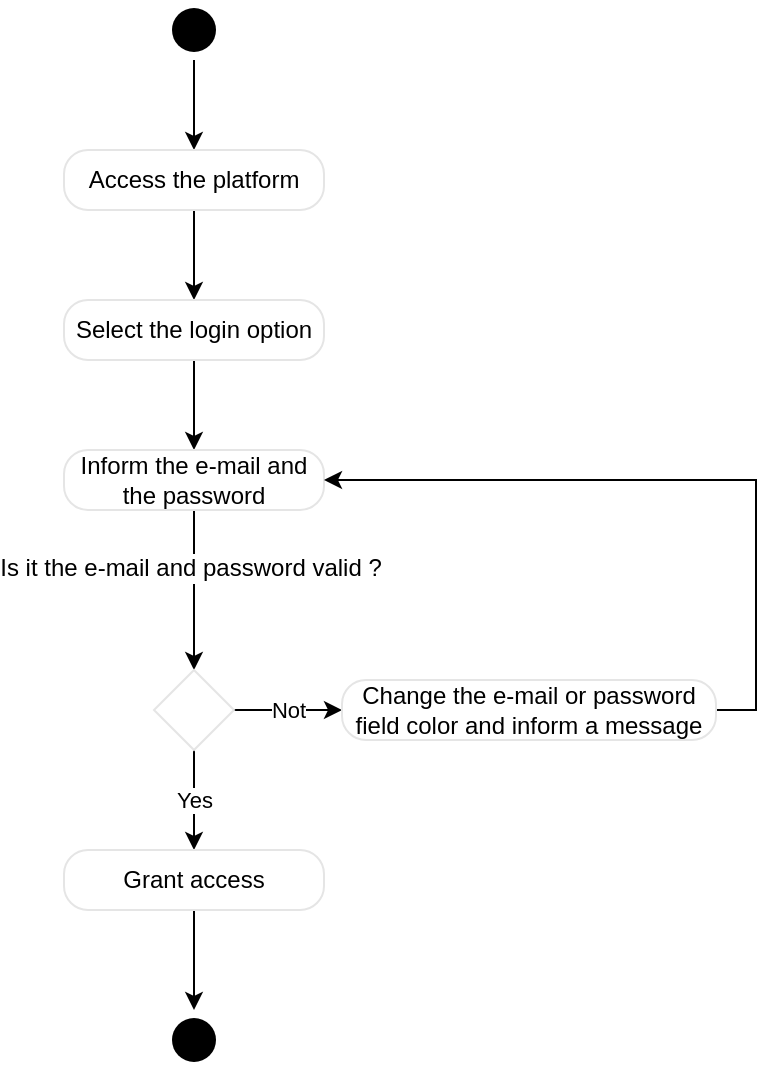 <mxfile version="10.6.7" type="device"><diagram id="WFpB8vcNrH7p7pJ3ZmiU" name="Page-1"><mxGraphModel dx="1380" dy="559" grid="1" gridSize="10" guides="1" tooltips="1" connect="1" arrows="1" fold="1" page="1" pageScale="1" pageWidth="827" pageHeight="1169" math="0" shadow="0"><root><mxCell id="0"/><mxCell id="1" parent="0"/><mxCell id="CXE8C3VurND8vPaSKY2t-8" style="edgeStyle=orthogonalEdgeStyle;rounded=0;orthogonalLoop=1;jettySize=auto;html=1;exitX=0.5;exitY=1;exitDx=0;exitDy=0;" parent="1" source="CXE8C3VurND8vPaSKY2t-4" target="CXE8C3VurND8vPaSKY2t-6" edge="1"><mxGeometry relative="1" as="geometry"/></mxCell><mxCell id="CXE8C3VurND8vPaSKY2t-4" value="" style="ellipse;html=1;shape=startState;fillColor=#000000;strokeColor=none;" parent="1" vertex="1"><mxGeometry x="325" y="155" width="30" height="30" as="geometry"/></mxCell><mxCell id="CXE8C3VurND8vPaSKY2t-14" style="edgeStyle=orthogonalEdgeStyle;rounded=0;orthogonalLoop=1;jettySize=auto;html=1;" parent="1" source="CXE8C3VurND8vPaSKY2t-6" target="CXE8C3VurND8vPaSKY2t-11" edge="1"><mxGeometry relative="1" as="geometry"/></mxCell><mxCell id="CXE8C3VurND8vPaSKY2t-6" value="Access the platform" style="rounded=1;whiteSpace=wrap;html=1;arcSize=40;fontColor=#000000;fillColor=#FFFFFF;strokeColor=#e5e5e5;" parent="1" vertex="1"><mxGeometry x="275" y="230" width="130" height="30" as="geometry"/></mxCell><mxCell id="CXE8C3VurND8vPaSKY2t-13" style="edgeStyle=orthogonalEdgeStyle;rounded=0;orthogonalLoop=1;jettySize=auto;html=1;entryX=0.5;entryY=0;entryDx=0;entryDy=0;" parent="1" source="CXE8C3VurND8vPaSKY2t-11" target="CXE8C3VurND8vPaSKY2t-12" edge="1"><mxGeometry relative="1" as="geometry"/></mxCell><mxCell id="CXE8C3VurND8vPaSKY2t-11" value="Select the login option" style="rounded=1;whiteSpace=wrap;html=1;arcSize=40;fontColor=#000000;fillColor=#FFFFFF;strokeColor=#e5e5e5;" parent="1" vertex="1"><mxGeometry x="275" y="305" width="130" height="30" as="geometry"/></mxCell><mxCell id="CXE8C3VurND8vPaSKY2t-16" style="edgeStyle=orthogonalEdgeStyle;rounded=0;orthogonalLoop=1;jettySize=auto;html=1;exitX=0.5;exitY=1;exitDx=0;exitDy=0;entryX=0.5;entryY=0;entryDx=0;entryDy=0;" parent="1" source="CXE8C3VurND8vPaSKY2t-12" target="CXE8C3VurND8vPaSKY2t-15" edge="1"><mxGeometry relative="1" as="geometry"/></mxCell><mxCell id="CXE8C3VurND8vPaSKY2t-24" value="Is it the e-mail and password valid ?" style="text;html=1;resizable=0;points=[];align=center;verticalAlign=middle;labelBackgroundColor=#ffffff;" parent="CXE8C3VurND8vPaSKY2t-16" vertex="1" connectable="0"><mxGeometry x="-0.276" y="-2" relative="1" as="geometry"><mxPoint as="offset"/></mxGeometry></mxCell><mxCell id="CXE8C3VurND8vPaSKY2t-12" value="Inform the e-mail and the password&lt;br&gt;" style="rounded=1;whiteSpace=wrap;html=1;arcSize=40;fontColor=#000000;fillColor=#FFFFFF;strokeColor=#e5e5e5;" parent="1" vertex="1"><mxGeometry x="275" y="380" width="130" height="30" as="geometry"/></mxCell><mxCell id="CXE8C3VurND8vPaSKY2t-20" value="Not" style="edgeStyle=orthogonalEdgeStyle;rounded=0;orthogonalLoop=1;jettySize=auto;html=1;" parent="1" source="CXE8C3VurND8vPaSKY2t-15" target="CXE8C3VurND8vPaSKY2t-17" edge="1"><mxGeometry relative="1" as="geometry"/></mxCell><mxCell id="CXE8C3VurND8vPaSKY2t-27" value="Yes" style="edgeStyle=orthogonalEdgeStyle;rounded=0;orthogonalLoop=1;jettySize=auto;html=1;exitX=0.5;exitY=1;exitDx=0;exitDy=0;entryX=0.5;entryY=0;entryDx=0;entryDy=0;" parent="1" source="CXE8C3VurND8vPaSKY2t-15" target="CXE8C3VurND8vPaSKY2t-26" edge="1"><mxGeometry relative="1" as="geometry"/></mxCell><mxCell id="CXE8C3VurND8vPaSKY2t-15" value="" style="rhombus;whiteSpace=wrap;html=1;strokeColor=#e5e5e5;fillColor=#FFFFFF;" parent="1" vertex="1"><mxGeometry x="320" y="490" width="40" height="40" as="geometry"/></mxCell><mxCell id="CXE8C3VurND8vPaSKY2t-31" style="edgeStyle=orthogonalEdgeStyle;rounded=0;orthogonalLoop=1;jettySize=auto;html=1;exitX=1;exitY=0.5;exitDx=0;exitDy=0;entryX=1;entryY=0.5;entryDx=0;entryDy=0;" parent="1" source="CXE8C3VurND8vPaSKY2t-17" target="CXE8C3VurND8vPaSKY2t-12" edge="1"><mxGeometry relative="1" as="geometry"/></mxCell><mxCell id="CXE8C3VurND8vPaSKY2t-17" value="Change the e-mail or password field color and inform a message&lt;br&gt;" style="rounded=1;whiteSpace=wrap;html=1;arcSize=40;fontColor=#000000;fillColor=#FFFFFF;strokeColor=#e5e5e5;" parent="1" vertex="1"><mxGeometry x="414" y="495" width="187" height="30" as="geometry"/></mxCell><mxCell id="CXE8C3VurND8vPaSKY2t-29" style="edgeStyle=orthogonalEdgeStyle;rounded=0;orthogonalLoop=1;jettySize=auto;html=1;exitX=0.5;exitY=1;exitDx=0;exitDy=0;entryX=0.5;entryY=0;entryDx=0;entryDy=0;" parent="1" source="CXE8C3VurND8vPaSKY2t-26" target="CXE8C3VurND8vPaSKY2t-28" edge="1"><mxGeometry relative="1" as="geometry"/></mxCell><mxCell id="CXE8C3VurND8vPaSKY2t-26" value="Grant access&lt;br&gt;" style="rounded=1;whiteSpace=wrap;html=1;arcSize=40;fontColor=#000000;fillColor=#FFFFFF;strokeColor=#e5e5e5;" parent="1" vertex="1"><mxGeometry x="275" y="580" width="130" height="30" as="geometry"/></mxCell><mxCell id="CXE8C3VurND8vPaSKY2t-28" value="" style="ellipse;html=1;shape=startState;fillColor=#000000;strokeColor=none;" parent="1" vertex="1"><mxGeometry x="325" y="660" width="30" height="30" as="geometry"/></mxCell></root></mxGraphModel></diagram></mxfile>